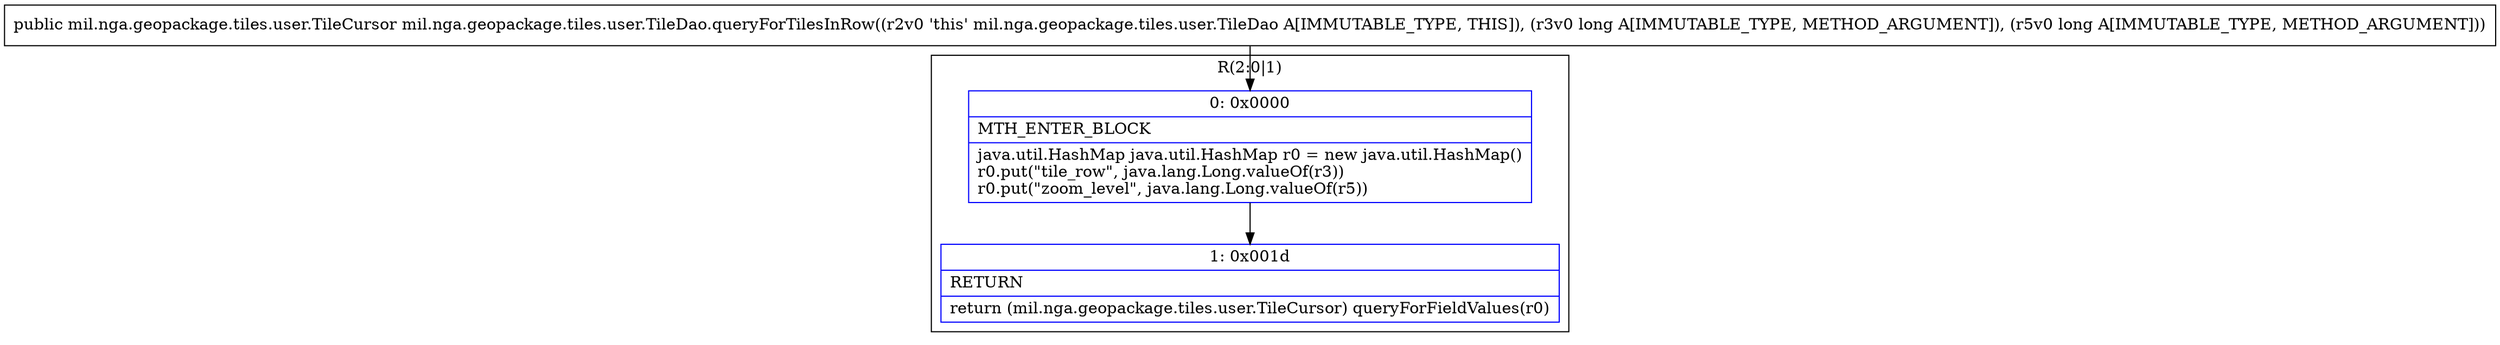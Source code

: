 digraph "CFG formil.nga.geopackage.tiles.user.TileDao.queryForTilesInRow(JJ)Lmil\/nga\/geopackage\/tiles\/user\/TileCursor;" {
subgraph cluster_Region_1191738022 {
label = "R(2:0|1)";
node [shape=record,color=blue];
Node_0 [shape=record,label="{0\:\ 0x0000|MTH_ENTER_BLOCK\l|java.util.HashMap java.util.HashMap r0 = new java.util.HashMap()\lr0.put(\"tile_row\", java.lang.Long.valueOf(r3))\lr0.put(\"zoom_level\", java.lang.Long.valueOf(r5))\l}"];
Node_1 [shape=record,label="{1\:\ 0x001d|RETURN\l|return (mil.nga.geopackage.tiles.user.TileCursor) queryForFieldValues(r0)\l}"];
}
MethodNode[shape=record,label="{public mil.nga.geopackage.tiles.user.TileCursor mil.nga.geopackage.tiles.user.TileDao.queryForTilesInRow((r2v0 'this' mil.nga.geopackage.tiles.user.TileDao A[IMMUTABLE_TYPE, THIS]), (r3v0 long A[IMMUTABLE_TYPE, METHOD_ARGUMENT]), (r5v0 long A[IMMUTABLE_TYPE, METHOD_ARGUMENT])) }"];
MethodNode -> Node_0;
Node_0 -> Node_1;
}

